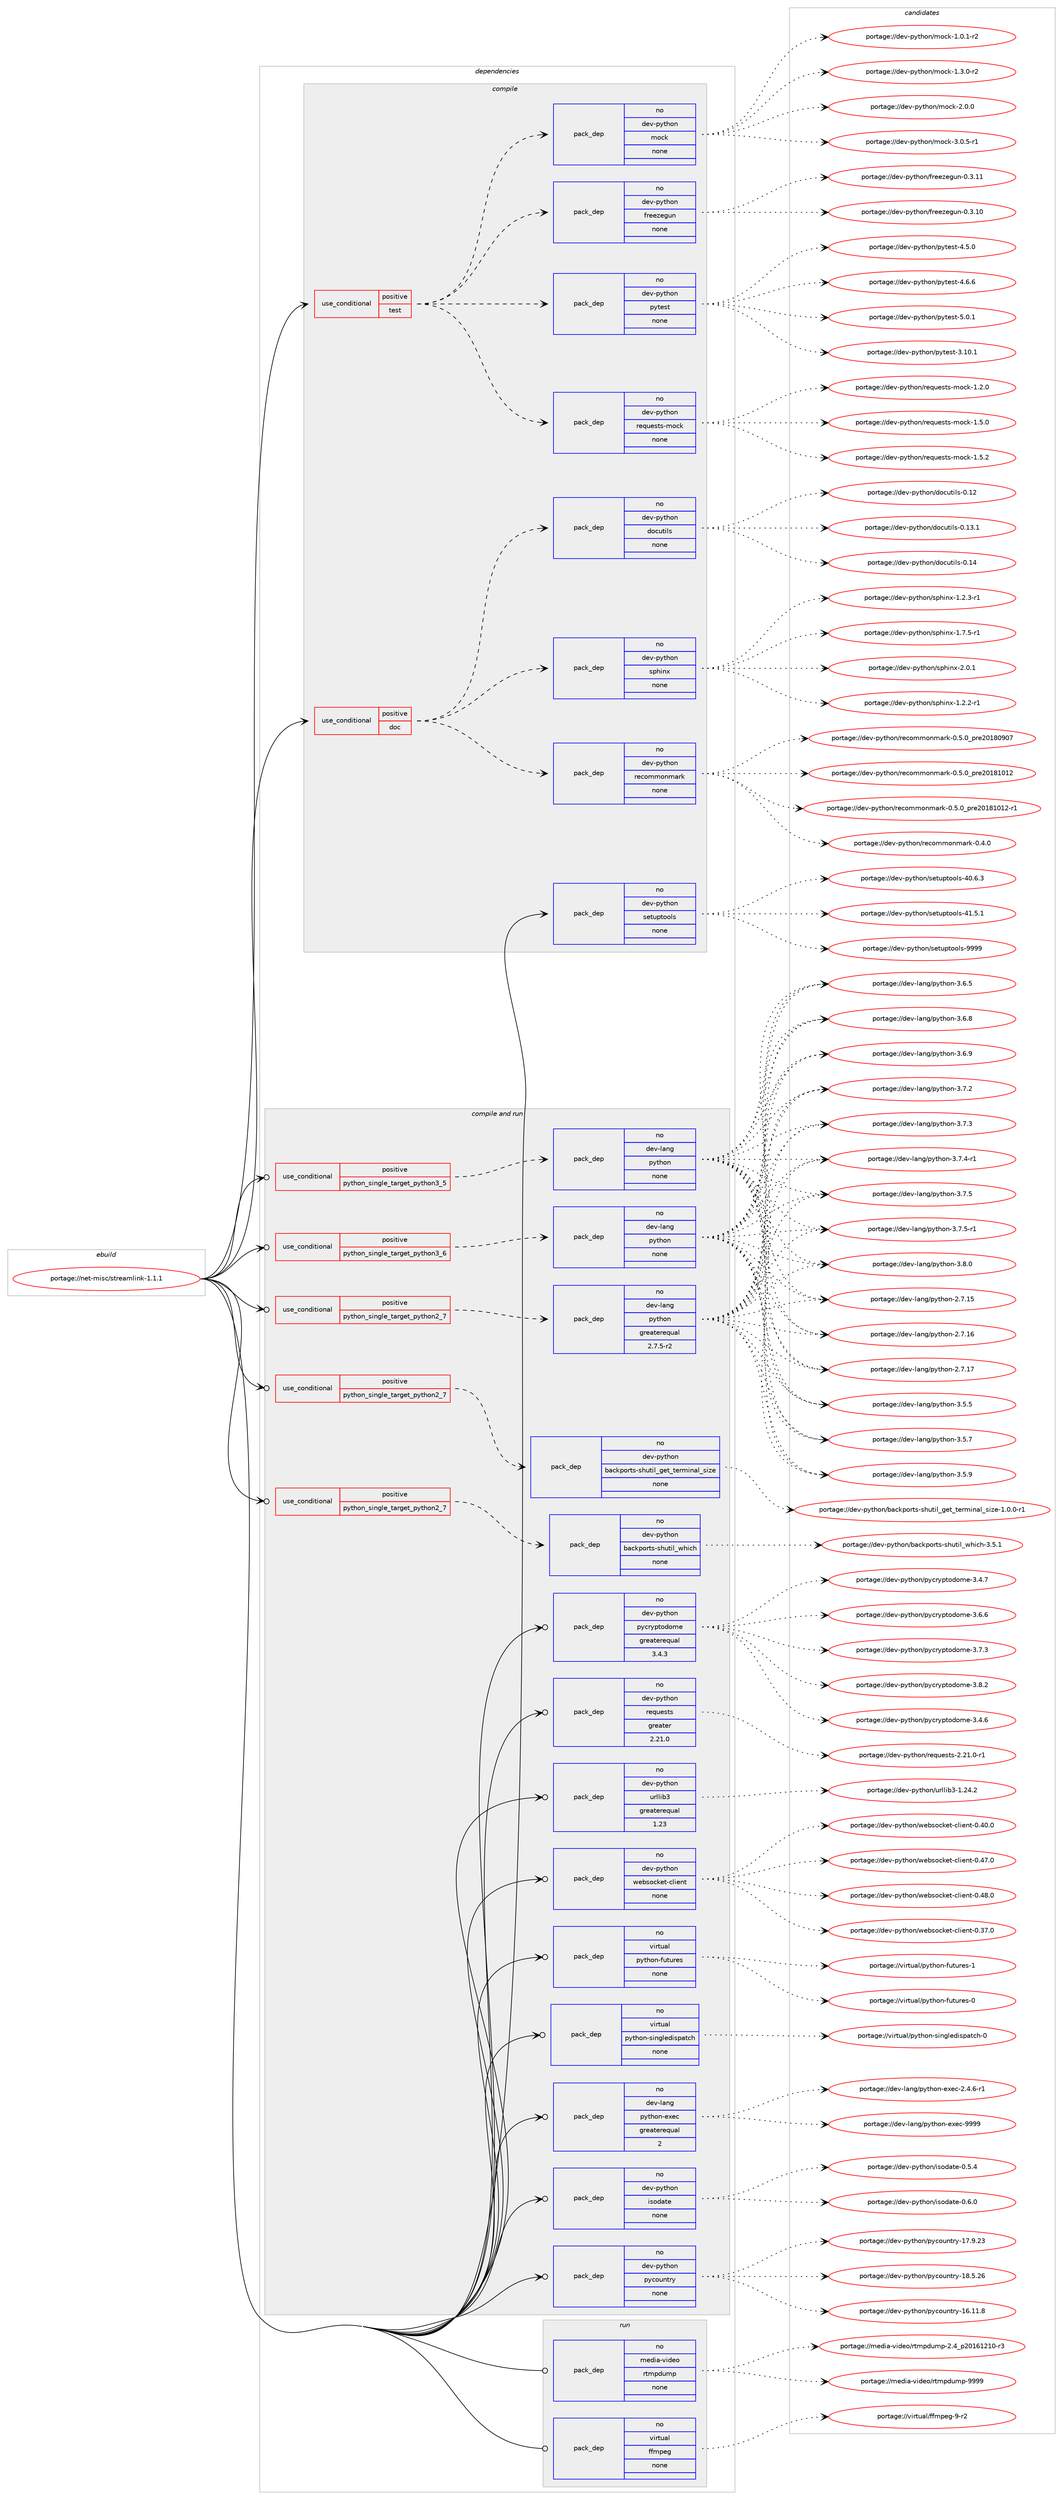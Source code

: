 digraph prolog {

# *************
# Graph options
# *************

newrank=true;
concentrate=true;
compound=true;
graph [rankdir=LR,fontname=Helvetica,fontsize=10,ranksep=1.5];#, ranksep=2.5, nodesep=0.2];
edge  [arrowhead=vee];
node  [fontname=Helvetica,fontsize=10];

# **********
# The ebuild
# **********

subgraph cluster_leftcol {
color=gray;
rank=same;
label=<<i>ebuild</i>>;
id [label="portage://net-misc/streamlink-1.1.1", color=red, width=4, href="../net-misc/streamlink-1.1.1.svg"];
}

# ****************
# The dependencies
# ****************

subgraph cluster_midcol {
color=gray;
label=<<i>dependencies</i>>;
subgraph cluster_compile {
fillcolor="#eeeeee";
style=filled;
label=<<i>compile</i>>;
subgraph cond92760 {
dependency370722 [label=<<TABLE BORDER="0" CELLBORDER="1" CELLSPACING="0" CELLPADDING="4"><TR><TD ROWSPAN="3" CELLPADDING="10">use_conditional</TD></TR><TR><TD>positive</TD></TR><TR><TD>doc</TD></TR></TABLE>>, shape=none, color=red];
subgraph pack271723 {
dependency370723 [label=<<TABLE BORDER="0" CELLBORDER="1" CELLSPACING="0" CELLPADDING="4" WIDTH="220"><TR><TD ROWSPAN="6" CELLPADDING="30">pack_dep</TD></TR><TR><TD WIDTH="110">no</TD></TR><TR><TD>dev-python</TD></TR><TR><TD>sphinx</TD></TR><TR><TD>none</TD></TR><TR><TD></TD></TR></TABLE>>, shape=none, color=blue];
}
dependency370722:e -> dependency370723:w [weight=20,style="dashed",arrowhead="vee"];
subgraph pack271724 {
dependency370724 [label=<<TABLE BORDER="0" CELLBORDER="1" CELLSPACING="0" CELLPADDING="4" WIDTH="220"><TR><TD ROWSPAN="6" CELLPADDING="30">pack_dep</TD></TR><TR><TD WIDTH="110">no</TD></TR><TR><TD>dev-python</TD></TR><TR><TD>docutils</TD></TR><TR><TD>none</TD></TR><TR><TD></TD></TR></TABLE>>, shape=none, color=blue];
}
dependency370722:e -> dependency370724:w [weight=20,style="dashed",arrowhead="vee"];
subgraph pack271725 {
dependency370725 [label=<<TABLE BORDER="0" CELLBORDER="1" CELLSPACING="0" CELLPADDING="4" WIDTH="220"><TR><TD ROWSPAN="6" CELLPADDING="30">pack_dep</TD></TR><TR><TD WIDTH="110">no</TD></TR><TR><TD>dev-python</TD></TR><TR><TD>recommonmark</TD></TR><TR><TD>none</TD></TR><TR><TD></TD></TR></TABLE>>, shape=none, color=blue];
}
dependency370722:e -> dependency370725:w [weight=20,style="dashed",arrowhead="vee"];
}
id:e -> dependency370722:w [weight=20,style="solid",arrowhead="vee"];
subgraph cond92761 {
dependency370726 [label=<<TABLE BORDER="0" CELLBORDER="1" CELLSPACING="0" CELLPADDING="4"><TR><TD ROWSPAN="3" CELLPADDING="10">use_conditional</TD></TR><TR><TD>positive</TD></TR><TR><TD>test</TD></TR></TABLE>>, shape=none, color=red];
subgraph pack271726 {
dependency370727 [label=<<TABLE BORDER="0" CELLBORDER="1" CELLSPACING="0" CELLPADDING="4" WIDTH="220"><TR><TD ROWSPAN="6" CELLPADDING="30">pack_dep</TD></TR><TR><TD WIDTH="110">no</TD></TR><TR><TD>dev-python</TD></TR><TR><TD>mock</TD></TR><TR><TD>none</TD></TR><TR><TD></TD></TR></TABLE>>, shape=none, color=blue];
}
dependency370726:e -> dependency370727:w [weight=20,style="dashed",arrowhead="vee"];
subgraph pack271727 {
dependency370728 [label=<<TABLE BORDER="0" CELLBORDER="1" CELLSPACING="0" CELLPADDING="4" WIDTH="220"><TR><TD ROWSPAN="6" CELLPADDING="30">pack_dep</TD></TR><TR><TD WIDTH="110">no</TD></TR><TR><TD>dev-python</TD></TR><TR><TD>requests-mock</TD></TR><TR><TD>none</TD></TR><TR><TD></TD></TR></TABLE>>, shape=none, color=blue];
}
dependency370726:e -> dependency370728:w [weight=20,style="dashed",arrowhead="vee"];
subgraph pack271728 {
dependency370729 [label=<<TABLE BORDER="0" CELLBORDER="1" CELLSPACING="0" CELLPADDING="4" WIDTH="220"><TR><TD ROWSPAN="6" CELLPADDING="30">pack_dep</TD></TR><TR><TD WIDTH="110">no</TD></TR><TR><TD>dev-python</TD></TR><TR><TD>pytest</TD></TR><TR><TD>none</TD></TR><TR><TD></TD></TR></TABLE>>, shape=none, color=blue];
}
dependency370726:e -> dependency370729:w [weight=20,style="dashed",arrowhead="vee"];
subgraph pack271729 {
dependency370730 [label=<<TABLE BORDER="0" CELLBORDER="1" CELLSPACING="0" CELLPADDING="4" WIDTH="220"><TR><TD ROWSPAN="6" CELLPADDING="30">pack_dep</TD></TR><TR><TD WIDTH="110">no</TD></TR><TR><TD>dev-python</TD></TR><TR><TD>freezegun</TD></TR><TR><TD>none</TD></TR><TR><TD></TD></TR></TABLE>>, shape=none, color=blue];
}
dependency370726:e -> dependency370730:w [weight=20,style="dashed",arrowhead="vee"];
}
id:e -> dependency370726:w [weight=20,style="solid",arrowhead="vee"];
subgraph pack271730 {
dependency370731 [label=<<TABLE BORDER="0" CELLBORDER="1" CELLSPACING="0" CELLPADDING="4" WIDTH="220"><TR><TD ROWSPAN="6" CELLPADDING="30">pack_dep</TD></TR><TR><TD WIDTH="110">no</TD></TR><TR><TD>dev-python</TD></TR><TR><TD>setuptools</TD></TR><TR><TD>none</TD></TR><TR><TD></TD></TR></TABLE>>, shape=none, color=blue];
}
id:e -> dependency370731:w [weight=20,style="solid",arrowhead="vee"];
}
subgraph cluster_compileandrun {
fillcolor="#eeeeee";
style=filled;
label=<<i>compile and run</i>>;
subgraph cond92762 {
dependency370732 [label=<<TABLE BORDER="0" CELLBORDER="1" CELLSPACING="0" CELLPADDING="4"><TR><TD ROWSPAN="3" CELLPADDING="10">use_conditional</TD></TR><TR><TD>positive</TD></TR><TR><TD>python_single_target_python2_7</TD></TR></TABLE>>, shape=none, color=red];
subgraph pack271731 {
dependency370733 [label=<<TABLE BORDER="0" CELLBORDER="1" CELLSPACING="0" CELLPADDING="4" WIDTH="220"><TR><TD ROWSPAN="6" CELLPADDING="30">pack_dep</TD></TR><TR><TD WIDTH="110">no</TD></TR><TR><TD>dev-lang</TD></TR><TR><TD>python</TD></TR><TR><TD>greaterequal</TD></TR><TR><TD>2.7.5-r2</TD></TR></TABLE>>, shape=none, color=blue];
}
dependency370732:e -> dependency370733:w [weight=20,style="dashed",arrowhead="vee"];
}
id:e -> dependency370732:w [weight=20,style="solid",arrowhead="odotvee"];
subgraph cond92763 {
dependency370734 [label=<<TABLE BORDER="0" CELLBORDER="1" CELLSPACING="0" CELLPADDING="4"><TR><TD ROWSPAN="3" CELLPADDING="10">use_conditional</TD></TR><TR><TD>positive</TD></TR><TR><TD>python_single_target_python2_7</TD></TR></TABLE>>, shape=none, color=red];
subgraph pack271732 {
dependency370735 [label=<<TABLE BORDER="0" CELLBORDER="1" CELLSPACING="0" CELLPADDING="4" WIDTH="220"><TR><TD ROWSPAN="6" CELLPADDING="30">pack_dep</TD></TR><TR><TD WIDTH="110">no</TD></TR><TR><TD>dev-python</TD></TR><TR><TD>backports-shutil_get_terminal_size</TD></TR><TR><TD>none</TD></TR><TR><TD></TD></TR></TABLE>>, shape=none, color=blue];
}
dependency370734:e -> dependency370735:w [weight=20,style="dashed",arrowhead="vee"];
}
id:e -> dependency370734:w [weight=20,style="solid",arrowhead="odotvee"];
subgraph cond92764 {
dependency370736 [label=<<TABLE BORDER="0" CELLBORDER="1" CELLSPACING="0" CELLPADDING="4"><TR><TD ROWSPAN="3" CELLPADDING="10">use_conditional</TD></TR><TR><TD>positive</TD></TR><TR><TD>python_single_target_python2_7</TD></TR></TABLE>>, shape=none, color=red];
subgraph pack271733 {
dependency370737 [label=<<TABLE BORDER="0" CELLBORDER="1" CELLSPACING="0" CELLPADDING="4" WIDTH="220"><TR><TD ROWSPAN="6" CELLPADDING="30">pack_dep</TD></TR><TR><TD WIDTH="110">no</TD></TR><TR><TD>dev-python</TD></TR><TR><TD>backports-shutil_which</TD></TR><TR><TD>none</TD></TR><TR><TD></TD></TR></TABLE>>, shape=none, color=blue];
}
dependency370736:e -> dependency370737:w [weight=20,style="dashed",arrowhead="vee"];
}
id:e -> dependency370736:w [weight=20,style="solid",arrowhead="odotvee"];
subgraph cond92765 {
dependency370738 [label=<<TABLE BORDER="0" CELLBORDER="1" CELLSPACING="0" CELLPADDING="4"><TR><TD ROWSPAN="3" CELLPADDING="10">use_conditional</TD></TR><TR><TD>positive</TD></TR><TR><TD>python_single_target_python3_5</TD></TR></TABLE>>, shape=none, color=red];
subgraph pack271734 {
dependency370739 [label=<<TABLE BORDER="0" CELLBORDER="1" CELLSPACING="0" CELLPADDING="4" WIDTH="220"><TR><TD ROWSPAN="6" CELLPADDING="30">pack_dep</TD></TR><TR><TD WIDTH="110">no</TD></TR><TR><TD>dev-lang</TD></TR><TR><TD>python</TD></TR><TR><TD>none</TD></TR><TR><TD></TD></TR></TABLE>>, shape=none, color=blue];
}
dependency370738:e -> dependency370739:w [weight=20,style="dashed",arrowhead="vee"];
}
id:e -> dependency370738:w [weight=20,style="solid",arrowhead="odotvee"];
subgraph cond92766 {
dependency370740 [label=<<TABLE BORDER="0" CELLBORDER="1" CELLSPACING="0" CELLPADDING="4"><TR><TD ROWSPAN="3" CELLPADDING="10">use_conditional</TD></TR><TR><TD>positive</TD></TR><TR><TD>python_single_target_python3_6</TD></TR></TABLE>>, shape=none, color=red];
subgraph pack271735 {
dependency370741 [label=<<TABLE BORDER="0" CELLBORDER="1" CELLSPACING="0" CELLPADDING="4" WIDTH="220"><TR><TD ROWSPAN="6" CELLPADDING="30">pack_dep</TD></TR><TR><TD WIDTH="110">no</TD></TR><TR><TD>dev-lang</TD></TR><TR><TD>python</TD></TR><TR><TD>none</TD></TR><TR><TD></TD></TR></TABLE>>, shape=none, color=blue];
}
dependency370740:e -> dependency370741:w [weight=20,style="dashed",arrowhead="vee"];
}
id:e -> dependency370740:w [weight=20,style="solid",arrowhead="odotvee"];
subgraph pack271736 {
dependency370742 [label=<<TABLE BORDER="0" CELLBORDER="1" CELLSPACING="0" CELLPADDING="4" WIDTH="220"><TR><TD ROWSPAN="6" CELLPADDING="30">pack_dep</TD></TR><TR><TD WIDTH="110">no</TD></TR><TR><TD>dev-lang</TD></TR><TR><TD>python-exec</TD></TR><TR><TD>greaterequal</TD></TR><TR><TD>2</TD></TR></TABLE>>, shape=none, color=blue];
}
id:e -> dependency370742:w [weight=20,style="solid",arrowhead="odotvee"];
subgraph pack271737 {
dependency370743 [label=<<TABLE BORDER="0" CELLBORDER="1" CELLSPACING="0" CELLPADDING="4" WIDTH="220"><TR><TD ROWSPAN="6" CELLPADDING="30">pack_dep</TD></TR><TR><TD WIDTH="110">no</TD></TR><TR><TD>dev-python</TD></TR><TR><TD>isodate</TD></TR><TR><TD>none</TD></TR><TR><TD></TD></TR></TABLE>>, shape=none, color=blue];
}
id:e -> dependency370743:w [weight=20,style="solid",arrowhead="odotvee"];
subgraph pack271738 {
dependency370744 [label=<<TABLE BORDER="0" CELLBORDER="1" CELLSPACING="0" CELLPADDING="4" WIDTH="220"><TR><TD ROWSPAN="6" CELLPADDING="30">pack_dep</TD></TR><TR><TD WIDTH="110">no</TD></TR><TR><TD>dev-python</TD></TR><TR><TD>pycountry</TD></TR><TR><TD>none</TD></TR><TR><TD></TD></TR></TABLE>>, shape=none, color=blue];
}
id:e -> dependency370744:w [weight=20,style="solid",arrowhead="odotvee"];
subgraph pack271739 {
dependency370745 [label=<<TABLE BORDER="0" CELLBORDER="1" CELLSPACING="0" CELLPADDING="4" WIDTH="220"><TR><TD ROWSPAN="6" CELLPADDING="30">pack_dep</TD></TR><TR><TD WIDTH="110">no</TD></TR><TR><TD>dev-python</TD></TR><TR><TD>pycryptodome</TD></TR><TR><TD>greaterequal</TD></TR><TR><TD>3.4.3</TD></TR></TABLE>>, shape=none, color=blue];
}
id:e -> dependency370745:w [weight=20,style="solid",arrowhead="odotvee"];
subgraph pack271740 {
dependency370746 [label=<<TABLE BORDER="0" CELLBORDER="1" CELLSPACING="0" CELLPADDING="4" WIDTH="220"><TR><TD ROWSPAN="6" CELLPADDING="30">pack_dep</TD></TR><TR><TD WIDTH="110">no</TD></TR><TR><TD>dev-python</TD></TR><TR><TD>requests</TD></TR><TR><TD>greater</TD></TR><TR><TD>2.21.0</TD></TR></TABLE>>, shape=none, color=blue];
}
id:e -> dependency370746:w [weight=20,style="solid",arrowhead="odotvee"];
subgraph pack271741 {
dependency370747 [label=<<TABLE BORDER="0" CELLBORDER="1" CELLSPACING="0" CELLPADDING="4" WIDTH="220"><TR><TD ROWSPAN="6" CELLPADDING="30">pack_dep</TD></TR><TR><TD WIDTH="110">no</TD></TR><TR><TD>dev-python</TD></TR><TR><TD>urllib3</TD></TR><TR><TD>greaterequal</TD></TR><TR><TD>1.23</TD></TR></TABLE>>, shape=none, color=blue];
}
id:e -> dependency370747:w [weight=20,style="solid",arrowhead="odotvee"];
subgraph pack271742 {
dependency370748 [label=<<TABLE BORDER="0" CELLBORDER="1" CELLSPACING="0" CELLPADDING="4" WIDTH="220"><TR><TD ROWSPAN="6" CELLPADDING="30">pack_dep</TD></TR><TR><TD WIDTH="110">no</TD></TR><TR><TD>dev-python</TD></TR><TR><TD>websocket-client</TD></TR><TR><TD>none</TD></TR><TR><TD></TD></TR></TABLE>>, shape=none, color=blue];
}
id:e -> dependency370748:w [weight=20,style="solid",arrowhead="odotvee"];
subgraph pack271743 {
dependency370749 [label=<<TABLE BORDER="0" CELLBORDER="1" CELLSPACING="0" CELLPADDING="4" WIDTH="220"><TR><TD ROWSPAN="6" CELLPADDING="30">pack_dep</TD></TR><TR><TD WIDTH="110">no</TD></TR><TR><TD>virtual</TD></TR><TR><TD>python-futures</TD></TR><TR><TD>none</TD></TR><TR><TD></TD></TR></TABLE>>, shape=none, color=blue];
}
id:e -> dependency370749:w [weight=20,style="solid",arrowhead="odotvee"];
subgraph pack271744 {
dependency370750 [label=<<TABLE BORDER="0" CELLBORDER="1" CELLSPACING="0" CELLPADDING="4" WIDTH="220"><TR><TD ROWSPAN="6" CELLPADDING="30">pack_dep</TD></TR><TR><TD WIDTH="110">no</TD></TR><TR><TD>virtual</TD></TR><TR><TD>python-singledispatch</TD></TR><TR><TD>none</TD></TR><TR><TD></TD></TR></TABLE>>, shape=none, color=blue];
}
id:e -> dependency370750:w [weight=20,style="solid",arrowhead="odotvee"];
}
subgraph cluster_run {
fillcolor="#eeeeee";
style=filled;
label=<<i>run</i>>;
subgraph pack271745 {
dependency370751 [label=<<TABLE BORDER="0" CELLBORDER="1" CELLSPACING="0" CELLPADDING="4" WIDTH="220"><TR><TD ROWSPAN="6" CELLPADDING="30">pack_dep</TD></TR><TR><TD WIDTH="110">no</TD></TR><TR><TD>media-video</TD></TR><TR><TD>rtmpdump</TD></TR><TR><TD>none</TD></TR><TR><TD></TD></TR></TABLE>>, shape=none, color=blue];
}
id:e -> dependency370751:w [weight=20,style="solid",arrowhead="odot"];
subgraph pack271746 {
dependency370752 [label=<<TABLE BORDER="0" CELLBORDER="1" CELLSPACING="0" CELLPADDING="4" WIDTH="220"><TR><TD ROWSPAN="6" CELLPADDING="30">pack_dep</TD></TR><TR><TD WIDTH="110">no</TD></TR><TR><TD>virtual</TD></TR><TR><TD>ffmpeg</TD></TR><TR><TD>none</TD></TR><TR><TD></TD></TR></TABLE>>, shape=none, color=blue];
}
id:e -> dependency370752:w [weight=20,style="solid",arrowhead="odot"];
}
}

# **************
# The candidates
# **************

subgraph cluster_choices {
rank=same;
color=gray;
label=<<i>candidates</i>>;

subgraph choice271723 {
color=black;
nodesep=1;
choiceportage10010111845112121116104111110471151121041051101204549465046504511449 [label="portage://dev-python/sphinx-1.2.2-r1", color=red, width=4,href="../dev-python/sphinx-1.2.2-r1.svg"];
choiceportage10010111845112121116104111110471151121041051101204549465046514511449 [label="portage://dev-python/sphinx-1.2.3-r1", color=red, width=4,href="../dev-python/sphinx-1.2.3-r1.svg"];
choiceportage10010111845112121116104111110471151121041051101204549465546534511449 [label="portage://dev-python/sphinx-1.7.5-r1", color=red, width=4,href="../dev-python/sphinx-1.7.5-r1.svg"];
choiceportage1001011184511212111610411111047115112104105110120455046484649 [label="portage://dev-python/sphinx-2.0.1", color=red, width=4,href="../dev-python/sphinx-2.0.1.svg"];
dependency370723:e -> choiceportage10010111845112121116104111110471151121041051101204549465046504511449:w [style=dotted,weight="100"];
dependency370723:e -> choiceportage10010111845112121116104111110471151121041051101204549465046514511449:w [style=dotted,weight="100"];
dependency370723:e -> choiceportage10010111845112121116104111110471151121041051101204549465546534511449:w [style=dotted,weight="100"];
dependency370723:e -> choiceportage1001011184511212111610411111047115112104105110120455046484649:w [style=dotted,weight="100"];
}
subgraph choice271724 {
color=black;
nodesep=1;
choiceportage1001011184511212111610411111047100111991171161051081154548464950 [label="portage://dev-python/docutils-0.12", color=red, width=4,href="../dev-python/docutils-0.12.svg"];
choiceportage10010111845112121116104111110471001119911711610510811545484649514649 [label="portage://dev-python/docutils-0.13.1", color=red, width=4,href="../dev-python/docutils-0.13.1.svg"];
choiceportage1001011184511212111610411111047100111991171161051081154548464952 [label="portage://dev-python/docutils-0.14", color=red, width=4,href="../dev-python/docutils-0.14.svg"];
dependency370724:e -> choiceportage1001011184511212111610411111047100111991171161051081154548464950:w [style=dotted,weight="100"];
dependency370724:e -> choiceportage10010111845112121116104111110471001119911711610510811545484649514649:w [style=dotted,weight="100"];
dependency370724:e -> choiceportage1001011184511212111610411111047100111991171161051081154548464952:w [style=dotted,weight="100"];
}
subgraph choice271725 {
color=black;
nodesep=1;
choiceportage10010111845112121116104111110471141019911110910911111010997114107454846524648 [label="portage://dev-python/recommonmark-0.4.0", color=red, width=4,href="../dev-python/recommonmark-0.4.0.svg"];
choiceportage10010111845112121116104111110471141019911110910911111010997114107454846534648951121141015048495648574855 [label="portage://dev-python/recommonmark-0.5.0_pre20180907", color=red, width=4,href="../dev-python/recommonmark-0.5.0_pre20180907.svg"];
choiceportage10010111845112121116104111110471141019911110910911111010997114107454846534648951121141015048495649484950 [label="portage://dev-python/recommonmark-0.5.0_pre20181012", color=red, width=4,href="../dev-python/recommonmark-0.5.0_pre20181012.svg"];
choiceportage100101118451121211161041111104711410199111109109111110109971141074548465346489511211410150484956494849504511449 [label="portage://dev-python/recommonmark-0.5.0_pre20181012-r1", color=red, width=4,href="../dev-python/recommonmark-0.5.0_pre20181012-r1.svg"];
dependency370725:e -> choiceportage10010111845112121116104111110471141019911110910911111010997114107454846524648:w [style=dotted,weight="100"];
dependency370725:e -> choiceportage10010111845112121116104111110471141019911110910911111010997114107454846534648951121141015048495648574855:w [style=dotted,weight="100"];
dependency370725:e -> choiceportage10010111845112121116104111110471141019911110910911111010997114107454846534648951121141015048495649484950:w [style=dotted,weight="100"];
dependency370725:e -> choiceportage100101118451121211161041111104711410199111109109111110109971141074548465346489511211410150484956494849504511449:w [style=dotted,weight="100"];
}
subgraph choice271726 {
color=black;
nodesep=1;
choiceportage1001011184511212111610411111047109111991074549464846494511450 [label="portage://dev-python/mock-1.0.1-r2", color=red, width=4,href="../dev-python/mock-1.0.1-r2.svg"];
choiceportage1001011184511212111610411111047109111991074549465146484511450 [label="portage://dev-python/mock-1.3.0-r2", color=red, width=4,href="../dev-python/mock-1.3.0-r2.svg"];
choiceportage100101118451121211161041111104710911199107455046484648 [label="portage://dev-python/mock-2.0.0", color=red, width=4,href="../dev-python/mock-2.0.0.svg"];
choiceportage1001011184511212111610411111047109111991074551464846534511449 [label="portage://dev-python/mock-3.0.5-r1", color=red, width=4,href="../dev-python/mock-3.0.5-r1.svg"];
dependency370727:e -> choiceportage1001011184511212111610411111047109111991074549464846494511450:w [style=dotted,weight="100"];
dependency370727:e -> choiceportage1001011184511212111610411111047109111991074549465146484511450:w [style=dotted,weight="100"];
dependency370727:e -> choiceportage100101118451121211161041111104710911199107455046484648:w [style=dotted,weight="100"];
dependency370727:e -> choiceportage1001011184511212111610411111047109111991074551464846534511449:w [style=dotted,weight="100"];
}
subgraph choice271727 {
color=black;
nodesep=1;
choiceportage10010111845112121116104111110471141011131171011151161154510911199107454946504648 [label="portage://dev-python/requests-mock-1.2.0", color=red, width=4,href="../dev-python/requests-mock-1.2.0.svg"];
choiceportage10010111845112121116104111110471141011131171011151161154510911199107454946534648 [label="portage://dev-python/requests-mock-1.5.0", color=red, width=4,href="../dev-python/requests-mock-1.5.0.svg"];
choiceportage10010111845112121116104111110471141011131171011151161154510911199107454946534650 [label="portage://dev-python/requests-mock-1.5.2", color=red, width=4,href="../dev-python/requests-mock-1.5.2.svg"];
dependency370728:e -> choiceportage10010111845112121116104111110471141011131171011151161154510911199107454946504648:w [style=dotted,weight="100"];
dependency370728:e -> choiceportage10010111845112121116104111110471141011131171011151161154510911199107454946534648:w [style=dotted,weight="100"];
dependency370728:e -> choiceportage10010111845112121116104111110471141011131171011151161154510911199107454946534650:w [style=dotted,weight="100"];
}
subgraph choice271728 {
color=black;
nodesep=1;
choiceportage100101118451121211161041111104711212111610111511645514649484649 [label="portage://dev-python/pytest-3.10.1", color=red, width=4,href="../dev-python/pytest-3.10.1.svg"];
choiceportage1001011184511212111610411111047112121116101115116455246534648 [label="portage://dev-python/pytest-4.5.0", color=red, width=4,href="../dev-python/pytest-4.5.0.svg"];
choiceportage1001011184511212111610411111047112121116101115116455246544654 [label="portage://dev-python/pytest-4.6.6", color=red, width=4,href="../dev-python/pytest-4.6.6.svg"];
choiceportage1001011184511212111610411111047112121116101115116455346484649 [label="portage://dev-python/pytest-5.0.1", color=red, width=4,href="../dev-python/pytest-5.0.1.svg"];
dependency370729:e -> choiceportage100101118451121211161041111104711212111610111511645514649484649:w [style=dotted,weight="100"];
dependency370729:e -> choiceportage1001011184511212111610411111047112121116101115116455246534648:w [style=dotted,weight="100"];
dependency370729:e -> choiceportage1001011184511212111610411111047112121116101115116455246544654:w [style=dotted,weight="100"];
dependency370729:e -> choiceportage1001011184511212111610411111047112121116101115116455346484649:w [style=dotted,weight="100"];
}
subgraph choice271729 {
color=black;
nodesep=1;
choiceportage100101118451121211161041111104710211410110112210110311711045484651464948 [label="portage://dev-python/freezegun-0.3.10", color=red, width=4,href="../dev-python/freezegun-0.3.10.svg"];
choiceportage100101118451121211161041111104710211410110112210110311711045484651464949 [label="portage://dev-python/freezegun-0.3.11", color=red, width=4,href="../dev-python/freezegun-0.3.11.svg"];
dependency370730:e -> choiceportage100101118451121211161041111104710211410110112210110311711045484651464948:w [style=dotted,weight="100"];
dependency370730:e -> choiceportage100101118451121211161041111104710211410110112210110311711045484651464949:w [style=dotted,weight="100"];
}
subgraph choice271730 {
color=black;
nodesep=1;
choiceportage100101118451121211161041111104711510111611711211611111110811545524846544651 [label="portage://dev-python/setuptools-40.6.3", color=red, width=4,href="../dev-python/setuptools-40.6.3.svg"];
choiceportage100101118451121211161041111104711510111611711211611111110811545524946534649 [label="portage://dev-python/setuptools-41.5.1", color=red, width=4,href="../dev-python/setuptools-41.5.1.svg"];
choiceportage10010111845112121116104111110471151011161171121161111111081154557575757 [label="portage://dev-python/setuptools-9999", color=red, width=4,href="../dev-python/setuptools-9999.svg"];
dependency370731:e -> choiceportage100101118451121211161041111104711510111611711211611111110811545524846544651:w [style=dotted,weight="100"];
dependency370731:e -> choiceportage100101118451121211161041111104711510111611711211611111110811545524946534649:w [style=dotted,weight="100"];
dependency370731:e -> choiceportage10010111845112121116104111110471151011161171121161111111081154557575757:w [style=dotted,weight="100"];
}
subgraph choice271731 {
color=black;
nodesep=1;
choiceportage10010111845108971101034711212111610411111045504655464953 [label="portage://dev-lang/python-2.7.15", color=red, width=4,href="../dev-lang/python-2.7.15.svg"];
choiceportage10010111845108971101034711212111610411111045504655464954 [label="portage://dev-lang/python-2.7.16", color=red, width=4,href="../dev-lang/python-2.7.16.svg"];
choiceportage10010111845108971101034711212111610411111045504655464955 [label="portage://dev-lang/python-2.7.17", color=red, width=4,href="../dev-lang/python-2.7.17.svg"];
choiceportage100101118451089711010347112121116104111110455146534653 [label="portage://dev-lang/python-3.5.5", color=red, width=4,href="../dev-lang/python-3.5.5.svg"];
choiceportage100101118451089711010347112121116104111110455146534655 [label="portage://dev-lang/python-3.5.7", color=red, width=4,href="../dev-lang/python-3.5.7.svg"];
choiceportage100101118451089711010347112121116104111110455146534657 [label="portage://dev-lang/python-3.5.9", color=red, width=4,href="../dev-lang/python-3.5.9.svg"];
choiceportage100101118451089711010347112121116104111110455146544653 [label="portage://dev-lang/python-3.6.5", color=red, width=4,href="../dev-lang/python-3.6.5.svg"];
choiceportage100101118451089711010347112121116104111110455146544656 [label="portage://dev-lang/python-3.6.8", color=red, width=4,href="../dev-lang/python-3.6.8.svg"];
choiceportage100101118451089711010347112121116104111110455146544657 [label="portage://dev-lang/python-3.6.9", color=red, width=4,href="../dev-lang/python-3.6.9.svg"];
choiceportage100101118451089711010347112121116104111110455146554650 [label="portage://dev-lang/python-3.7.2", color=red, width=4,href="../dev-lang/python-3.7.2.svg"];
choiceportage100101118451089711010347112121116104111110455146554651 [label="portage://dev-lang/python-3.7.3", color=red, width=4,href="../dev-lang/python-3.7.3.svg"];
choiceportage1001011184510897110103471121211161041111104551465546524511449 [label="portage://dev-lang/python-3.7.4-r1", color=red, width=4,href="../dev-lang/python-3.7.4-r1.svg"];
choiceportage100101118451089711010347112121116104111110455146554653 [label="portage://dev-lang/python-3.7.5", color=red, width=4,href="../dev-lang/python-3.7.5.svg"];
choiceportage1001011184510897110103471121211161041111104551465546534511449 [label="portage://dev-lang/python-3.7.5-r1", color=red, width=4,href="../dev-lang/python-3.7.5-r1.svg"];
choiceportage100101118451089711010347112121116104111110455146564648 [label="portage://dev-lang/python-3.8.0", color=red, width=4,href="../dev-lang/python-3.8.0.svg"];
dependency370733:e -> choiceportage10010111845108971101034711212111610411111045504655464953:w [style=dotted,weight="100"];
dependency370733:e -> choiceportage10010111845108971101034711212111610411111045504655464954:w [style=dotted,weight="100"];
dependency370733:e -> choiceportage10010111845108971101034711212111610411111045504655464955:w [style=dotted,weight="100"];
dependency370733:e -> choiceportage100101118451089711010347112121116104111110455146534653:w [style=dotted,weight="100"];
dependency370733:e -> choiceportage100101118451089711010347112121116104111110455146534655:w [style=dotted,weight="100"];
dependency370733:e -> choiceportage100101118451089711010347112121116104111110455146534657:w [style=dotted,weight="100"];
dependency370733:e -> choiceportage100101118451089711010347112121116104111110455146544653:w [style=dotted,weight="100"];
dependency370733:e -> choiceportage100101118451089711010347112121116104111110455146544656:w [style=dotted,weight="100"];
dependency370733:e -> choiceportage100101118451089711010347112121116104111110455146544657:w [style=dotted,weight="100"];
dependency370733:e -> choiceportage100101118451089711010347112121116104111110455146554650:w [style=dotted,weight="100"];
dependency370733:e -> choiceportage100101118451089711010347112121116104111110455146554651:w [style=dotted,weight="100"];
dependency370733:e -> choiceportage1001011184510897110103471121211161041111104551465546524511449:w [style=dotted,weight="100"];
dependency370733:e -> choiceportage100101118451089711010347112121116104111110455146554653:w [style=dotted,weight="100"];
dependency370733:e -> choiceportage1001011184510897110103471121211161041111104551465546534511449:w [style=dotted,weight="100"];
dependency370733:e -> choiceportage100101118451089711010347112121116104111110455146564648:w [style=dotted,weight="100"];
}
subgraph choice271732 {
color=black;
nodesep=1;
choiceportage100101118451121211161041111104798979910711211111411611545115104117116105108951031011169511610111410910511097108951151051221014549464846484511449 [label="portage://dev-python/backports-shutil_get_terminal_size-1.0.0-r1", color=red, width=4,href="../dev-python/backports-shutil_get_terminal_size-1.0.0-r1.svg"];
dependency370735:e -> choiceportage100101118451121211161041111104798979910711211111411611545115104117116105108951031011169511610111410910511097108951151051221014549464846484511449:w [style=dotted,weight="100"];
}
subgraph choice271733 {
color=black;
nodesep=1;
choiceportage1001011184511212111610411111047989799107112111114116115451151041171161051089511910410599104455146534649 [label="portage://dev-python/backports-shutil_which-3.5.1", color=red, width=4,href="../dev-python/backports-shutil_which-3.5.1.svg"];
dependency370737:e -> choiceportage1001011184511212111610411111047989799107112111114116115451151041171161051089511910410599104455146534649:w [style=dotted,weight="100"];
}
subgraph choice271734 {
color=black;
nodesep=1;
choiceportage10010111845108971101034711212111610411111045504655464953 [label="portage://dev-lang/python-2.7.15", color=red, width=4,href="../dev-lang/python-2.7.15.svg"];
choiceportage10010111845108971101034711212111610411111045504655464954 [label="portage://dev-lang/python-2.7.16", color=red, width=4,href="../dev-lang/python-2.7.16.svg"];
choiceportage10010111845108971101034711212111610411111045504655464955 [label="portage://dev-lang/python-2.7.17", color=red, width=4,href="../dev-lang/python-2.7.17.svg"];
choiceportage100101118451089711010347112121116104111110455146534653 [label="portage://dev-lang/python-3.5.5", color=red, width=4,href="../dev-lang/python-3.5.5.svg"];
choiceportage100101118451089711010347112121116104111110455146534655 [label="portage://dev-lang/python-3.5.7", color=red, width=4,href="../dev-lang/python-3.5.7.svg"];
choiceportage100101118451089711010347112121116104111110455146534657 [label="portage://dev-lang/python-3.5.9", color=red, width=4,href="../dev-lang/python-3.5.9.svg"];
choiceportage100101118451089711010347112121116104111110455146544653 [label="portage://dev-lang/python-3.6.5", color=red, width=4,href="../dev-lang/python-3.6.5.svg"];
choiceportage100101118451089711010347112121116104111110455146544656 [label="portage://dev-lang/python-3.6.8", color=red, width=4,href="../dev-lang/python-3.6.8.svg"];
choiceportage100101118451089711010347112121116104111110455146544657 [label="portage://dev-lang/python-3.6.9", color=red, width=4,href="../dev-lang/python-3.6.9.svg"];
choiceportage100101118451089711010347112121116104111110455146554650 [label="portage://dev-lang/python-3.7.2", color=red, width=4,href="../dev-lang/python-3.7.2.svg"];
choiceportage100101118451089711010347112121116104111110455146554651 [label="portage://dev-lang/python-3.7.3", color=red, width=4,href="../dev-lang/python-3.7.3.svg"];
choiceportage1001011184510897110103471121211161041111104551465546524511449 [label="portage://dev-lang/python-3.7.4-r1", color=red, width=4,href="../dev-lang/python-3.7.4-r1.svg"];
choiceportage100101118451089711010347112121116104111110455146554653 [label="portage://dev-lang/python-3.7.5", color=red, width=4,href="../dev-lang/python-3.7.5.svg"];
choiceportage1001011184510897110103471121211161041111104551465546534511449 [label="portage://dev-lang/python-3.7.5-r1", color=red, width=4,href="../dev-lang/python-3.7.5-r1.svg"];
choiceportage100101118451089711010347112121116104111110455146564648 [label="portage://dev-lang/python-3.8.0", color=red, width=4,href="../dev-lang/python-3.8.0.svg"];
dependency370739:e -> choiceportage10010111845108971101034711212111610411111045504655464953:w [style=dotted,weight="100"];
dependency370739:e -> choiceportage10010111845108971101034711212111610411111045504655464954:w [style=dotted,weight="100"];
dependency370739:e -> choiceportage10010111845108971101034711212111610411111045504655464955:w [style=dotted,weight="100"];
dependency370739:e -> choiceportage100101118451089711010347112121116104111110455146534653:w [style=dotted,weight="100"];
dependency370739:e -> choiceportage100101118451089711010347112121116104111110455146534655:w [style=dotted,weight="100"];
dependency370739:e -> choiceportage100101118451089711010347112121116104111110455146534657:w [style=dotted,weight="100"];
dependency370739:e -> choiceportage100101118451089711010347112121116104111110455146544653:w [style=dotted,weight="100"];
dependency370739:e -> choiceportage100101118451089711010347112121116104111110455146544656:w [style=dotted,weight="100"];
dependency370739:e -> choiceportage100101118451089711010347112121116104111110455146544657:w [style=dotted,weight="100"];
dependency370739:e -> choiceportage100101118451089711010347112121116104111110455146554650:w [style=dotted,weight="100"];
dependency370739:e -> choiceportage100101118451089711010347112121116104111110455146554651:w [style=dotted,weight="100"];
dependency370739:e -> choiceportage1001011184510897110103471121211161041111104551465546524511449:w [style=dotted,weight="100"];
dependency370739:e -> choiceportage100101118451089711010347112121116104111110455146554653:w [style=dotted,weight="100"];
dependency370739:e -> choiceportage1001011184510897110103471121211161041111104551465546534511449:w [style=dotted,weight="100"];
dependency370739:e -> choiceportage100101118451089711010347112121116104111110455146564648:w [style=dotted,weight="100"];
}
subgraph choice271735 {
color=black;
nodesep=1;
choiceportage10010111845108971101034711212111610411111045504655464953 [label="portage://dev-lang/python-2.7.15", color=red, width=4,href="../dev-lang/python-2.7.15.svg"];
choiceportage10010111845108971101034711212111610411111045504655464954 [label="portage://dev-lang/python-2.7.16", color=red, width=4,href="../dev-lang/python-2.7.16.svg"];
choiceportage10010111845108971101034711212111610411111045504655464955 [label="portage://dev-lang/python-2.7.17", color=red, width=4,href="../dev-lang/python-2.7.17.svg"];
choiceportage100101118451089711010347112121116104111110455146534653 [label="portage://dev-lang/python-3.5.5", color=red, width=4,href="../dev-lang/python-3.5.5.svg"];
choiceportage100101118451089711010347112121116104111110455146534655 [label="portage://dev-lang/python-3.5.7", color=red, width=4,href="../dev-lang/python-3.5.7.svg"];
choiceportage100101118451089711010347112121116104111110455146534657 [label="portage://dev-lang/python-3.5.9", color=red, width=4,href="../dev-lang/python-3.5.9.svg"];
choiceportage100101118451089711010347112121116104111110455146544653 [label="portage://dev-lang/python-3.6.5", color=red, width=4,href="../dev-lang/python-3.6.5.svg"];
choiceportage100101118451089711010347112121116104111110455146544656 [label="portage://dev-lang/python-3.6.8", color=red, width=4,href="../dev-lang/python-3.6.8.svg"];
choiceportage100101118451089711010347112121116104111110455146544657 [label="portage://dev-lang/python-3.6.9", color=red, width=4,href="../dev-lang/python-3.6.9.svg"];
choiceportage100101118451089711010347112121116104111110455146554650 [label="portage://dev-lang/python-3.7.2", color=red, width=4,href="../dev-lang/python-3.7.2.svg"];
choiceportage100101118451089711010347112121116104111110455146554651 [label="portage://dev-lang/python-3.7.3", color=red, width=4,href="../dev-lang/python-3.7.3.svg"];
choiceportage1001011184510897110103471121211161041111104551465546524511449 [label="portage://dev-lang/python-3.7.4-r1", color=red, width=4,href="../dev-lang/python-3.7.4-r1.svg"];
choiceportage100101118451089711010347112121116104111110455146554653 [label="portage://dev-lang/python-3.7.5", color=red, width=4,href="../dev-lang/python-3.7.5.svg"];
choiceportage1001011184510897110103471121211161041111104551465546534511449 [label="portage://dev-lang/python-3.7.5-r1", color=red, width=4,href="../dev-lang/python-3.7.5-r1.svg"];
choiceportage100101118451089711010347112121116104111110455146564648 [label="portage://dev-lang/python-3.8.0", color=red, width=4,href="../dev-lang/python-3.8.0.svg"];
dependency370741:e -> choiceportage10010111845108971101034711212111610411111045504655464953:w [style=dotted,weight="100"];
dependency370741:e -> choiceportage10010111845108971101034711212111610411111045504655464954:w [style=dotted,weight="100"];
dependency370741:e -> choiceportage10010111845108971101034711212111610411111045504655464955:w [style=dotted,weight="100"];
dependency370741:e -> choiceportage100101118451089711010347112121116104111110455146534653:w [style=dotted,weight="100"];
dependency370741:e -> choiceportage100101118451089711010347112121116104111110455146534655:w [style=dotted,weight="100"];
dependency370741:e -> choiceportage100101118451089711010347112121116104111110455146534657:w [style=dotted,weight="100"];
dependency370741:e -> choiceportage100101118451089711010347112121116104111110455146544653:w [style=dotted,weight="100"];
dependency370741:e -> choiceportage100101118451089711010347112121116104111110455146544656:w [style=dotted,weight="100"];
dependency370741:e -> choiceportage100101118451089711010347112121116104111110455146544657:w [style=dotted,weight="100"];
dependency370741:e -> choiceportage100101118451089711010347112121116104111110455146554650:w [style=dotted,weight="100"];
dependency370741:e -> choiceportage100101118451089711010347112121116104111110455146554651:w [style=dotted,weight="100"];
dependency370741:e -> choiceportage1001011184510897110103471121211161041111104551465546524511449:w [style=dotted,weight="100"];
dependency370741:e -> choiceportage100101118451089711010347112121116104111110455146554653:w [style=dotted,weight="100"];
dependency370741:e -> choiceportage1001011184510897110103471121211161041111104551465546534511449:w [style=dotted,weight="100"];
dependency370741:e -> choiceportage100101118451089711010347112121116104111110455146564648:w [style=dotted,weight="100"];
}
subgraph choice271736 {
color=black;
nodesep=1;
choiceportage10010111845108971101034711212111610411111045101120101994550465246544511449 [label="portage://dev-lang/python-exec-2.4.6-r1", color=red, width=4,href="../dev-lang/python-exec-2.4.6-r1.svg"];
choiceportage10010111845108971101034711212111610411111045101120101994557575757 [label="portage://dev-lang/python-exec-9999", color=red, width=4,href="../dev-lang/python-exec-9999.svg"];
dependency370742:e -> choiceportage10010111845108971101034711212111610411111045101120101994550465246544511449:w [style=dotted,weight="100"];
dependency370742:e -> choiceportage10010111845108971101034711212111610411111045101120101994557575757:w [style=dotted,weight="100"];
}
subgraph choice271737 {
color=black;
nodesep=1;
choiceportage100101118451121211161041111104710511511110097116101454846534652 [label="portage://dev-python/isodate-0.5.4", color=red, width=4,href="../dev-python/isodate-0.5.4.svg"];
choiceportage100101118451121211161041111104710511511110097116101454846544648 [label="portage://dev-python/isodate-0.6.0", color=red, width=4,href="../dev-python/isodate-0.6.0.svg"];
dependency370743:e -> choiceportage100101118451121211161041111104710511511110097116101454846534652:w [style=dotted,weight="100"];
dependency370743:e -> choiceportage100101118451121211161041111104710511511110097116101454846544648:w [style=dotted,weight="100"];
}
subgraph choice271738 {
color=black;
nodesep=1;
choiceportage1001011184511212111610411111047112121991111171101161141214549544649494656 [label="portage://dev-python/pycountry-16.11.8", color=red, width=4,href="../dev-python/pycountry-16.11.8.svg"];
choiceportage1001011184511212111610411111047112121991111171101161141214549554657465051 [label="portage://dev-python/pycountry-17.9.23", color=red, width=4,href="../dev-python/pycountry-17.9.23.svg"];
choiceportage1001011184511212111610411111047112121991111171101161141214549564653465054 [label="portage://dev-python/pycountry-18.5.26", color=red, width=4,href="../dev-python/pycountry-18.5.26.svg"];
dependency370744:e -> choiceportage1001011184511212111610411111047112121991111171101161141214549544649494656:w [style=dotted,weight="100"];
dependency370744:e -> choiceportage1001011184511212111610411111047112121991111171101161141214549554657465051:w [style=dotted,weight="100"];
dependency370744:e -> choiceportage1001011184511212111610411111047112121991111171101161141214549564653465054:w [style=dotted,weight="100"];
}
subgraph choice271739 {
color=black;
nodesep=1;
choiceportage100101118451121211161041111104711212199114121112116111100111109101455146524654 [label="portage://dev-python/pycryptodome-3.4.6", color=red, width=4,href="../dev-python/pycryptodome-3.4.6.svg"];
choiceportage100101118451121211161041111104711212199114121112116111100111109101455146524655 [label="portage://dev-python/pycryptodome-3.4.7", color=red, width=4,href="../dev-python/pycryptodome-3.4.7.svg"];
choiceportage100101118451121211161041111104711212199114121112116111100111109101455146544654 [label="portage://dev-python/pycryptodome-3.6.6", color=red, width=4,href="../dev-python/pycryptodome-3.6.6.svg"];
choiceportage100101118451121211161041111104711212199114121112116111100111109101455146554651 [label="portage://dev-python/pycryptodome-3.7.3", color=red, width=4,href="../dev-python/pycryptodome-3.7.3.svg"];
choiceportage100101118451121211161041111104711212199114121112116111100111109101455146564650 [label="portage://dev-python/pycryptodome-3.8.2", color=red, width=4,href="../dev-python/pycryptodome-3.8.2.svg"];
dependency370745:e -> choiceportage100101118451121211161041111104711212199114121112116111100111109101455146524654:w [style=dotted,weight="100"];
dependency370745:e -> choiceportage100101118451121211161041111104711212199114121112116111100111109101455146524655:w [style=dotted,weight="100"];
dependency370745:e -> choiceportage100101118451121211161041111104711212199114121112116111100111109101455146544654:w [style=dotted,weight="100"];
dependency370745:e -> choiceportage100101118451121211161041111104711212199114121112116111100111109101455146554651:w [style=dotted,weight="100"];
dependency370745:e -> choiceportage100101118451121211161041111104711212199114121112116111100111109101455146564650:w [style=dotted,weight="100"];
}
subgraph choice271740 {
color=black;
nodesep=1;
choiceportage1001011184511212111610411111047114101113117101115116115455046504946484511449 [label="portage://dev-python/requests-2.21.0-r1", color=red, width=4,href="../dev-python/requests-2.21.0-r1.svg"];
dependency370746:e -> choiceportage1001011184511212111610411111047114101113117101115116115455046504946484511449:w [style=dotted,weight="100"];
}
subgraph choice271741 {
color=black;
nodesep=1;
choiceportage1001011184511212111610411111047117114108108105985145494650524650 [label="portage://dev-python/urllib3-1.24.2", color=red, width=4,href="../dev-python/urllib3-1.24.2.svg"];
dependency370747:e -> choiceportage1001011184511212111610411111047117114108108105985145494650524650:w [style=dotted,weight="100"];
}
subgraph choice271742 {
color=black;
nodesep=1;
choiceportage10010111845112121116104111110471191019811511199107101116459910810510111011645484651554648 [label="portage://dev-python/websocket-client-0.37.0", color=red, width=4,href="../dev-python/websocket-client-0.37.0.svg"];
choiceportage10010111845112121116104111110471191019811511199107101116459910810510111011645484652484648 [label="portage://dev-python/websocket-client-0.40.0", color=red, width=4,href="../dev-python/websocket-client-0.40.0.svg"];
choiceportage10010111845112121116104111110471191019811511199107101116459910810510111011645484652554648 [label="portage://dev-python/websocket-client-0.47.0", color=red, width=4,href="../dev-python/websocket-client-0.47.0.svg"];
choiceportage10010111845112121116104111110471191019811511199107101116459910810510111011645484652564648 [label="portage://dev-python/websocket-client-0.48.0", color=red, width=4,href="../dev-python/websocket-client-0.48.0.svg"];
dependency370748:e -> choiceportage10010111845112121116104111110471191019811511199107101116459910810510111011645484651554648:w [style=dotted,weight="100"];
dependency370748:e -> choiceportage10010111845112121116104111110471191019811511199107101116459910810510111011645484652484648:w [style=dotted,weight="100"];
dependency370748:e -> choiceportage10010111845112121116104111110471191019811511199107101116459910810510111011645484652554648:w [style=dotted,weight="100"];
dependency370748:e -> choiceportage10010111845112121116104111110471191019811511199107101116459910810510111011645484652564648:w [style=dotted,weight="100"];
}
subgraph choice271743 {
color=black;
nodesep=1;
choiceportage1181051141161179710847112121116104111110451021171161171141011154548 [label="portage://virtual/python-futures-0", color=red, width=4,href="../virtual/python-futures-0.svg"];
choiceportage1181051141161179710847112121116104111110451021171161171141011154549 [label="portage://virtual/python-futures-1", color=red, width=4,href="../virtual/python-futures-1.svg"];
dependency370749:e -> choiceportage1181051141161179710847112121116104111110451021171161171141011154548:w [style=dotted,weight="100"];
dependency370749:e -> choiceportage1181051141161179710847112121116104111110451021171161171141011154549:w [style=dotted,weight="100"];
}
subgraph choice271744 {
color=black;
nodesep=1;
choiceportage11810511411611797108471121211161041111104511510511010310810110010511511297116991044548 [label="portage://virtual/python-singledispatch-0", color=red, width=4,href="../virtual/python-singledispatch-0.svg"];
dependency370750:e -> choiceportage11810511411611797108471121211161041111104511510511010310810110010511511297116991044548:w [style=dotted,weight="100"];
}
subgraph choice271745 {
color=black;
nodesep=1;
choiceportage109101100105974511810510010111147114116109112100117109112455046529511250484954495049484511451 [label="portage://media-video/rtmpdump-2.4_p20161210-r3", color=red, width=4,href="../media-video/rtmpdump-2.4_p20161210-r3.svg"];
choiceportage1091011001059745118105100101111471141161091121001171091124557575757 [label="portage://media-video/rtmpdump-9999", color=red, width=4,href="../media-video/rtmpdump-9999.svg"];
dependency370751:e -> choiceportage109101100105974511810510010111147114116109112100117109112455046529511250484954495049484511451:w [style=dotted,weight="100"];
dependency370751:e -> choiceportage1091011001059745118105100101111471141161091121001171091124557575757:w [style=dotted,weight="100"];
}
subgraph choice271746 {
color=black;
nodesep=1;
choiceportage118105114116117971084710210210911210110345574511450 [label="portage://virtual/ffmpeg-9-r2", color=red, width=4,href="../virtual/ffmpeg-9-r2.svg"];
dependency370752:e -> choiceportage118105114116117971084710210210911210110345574511450:w [style=dotted,weight="100"];
}
}

}
